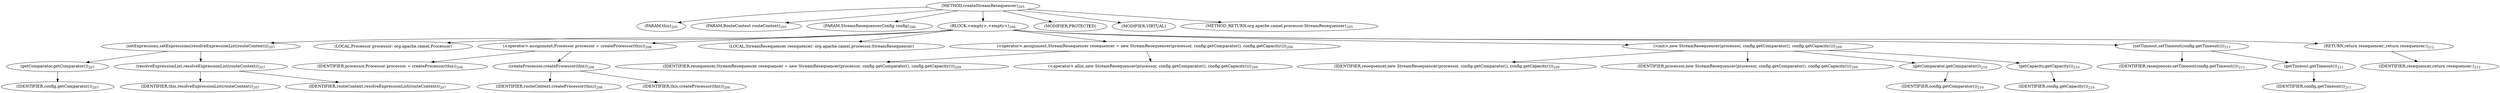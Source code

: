digraph "createStreamResequencer" {  
"415" [label = <(METHOD,createStreamResequencer)<SUB>205</SUB>> ]
"45" [label = <(PARAM,this)<SUB>205</SUB>> ]
"416" [label = <(PARAM,RouteContext routeContext)<SUB>205</SUB>> ]
"417" [label = <(PARAM,StreamResequencerConfig config)<SUB>206</SUB>> ]
"418" [label = <(BLOCK,&lt;empty&gt;,&lt;empty&gt;)<SUB>206</SUB>> ]
"419" [label = <(setExpressions,setExpressions(resolveExpressionList(routeContext)))<SUB>207</SUB>> ]
"420" [label = <(getComparator,getComparator())<SUB>207</SUB>> ]
"421" [label = <(IDENTIFIER,config,getComparator())<SUB>207</SUB>> ]
"422" [label = <(resolveExpressionList,resolveExpressionList(routeContext))<SUB>207</SUB>> ]
"44" [label = <(IDENTIFIER,this,resolveExpressionList(routeContext))<SUB>207</SUB>> ]
"423" [label = <(IDENTIFIER,routeContext,resolveExpressionList(routeContext))<SUB>207</SUB>> ]
"424" [label = <(LOCAL,Processor processor: org.apache.camel.Processor)> ]
"425" [label = <(&lt;operator&gt;.assignment,Processor processor = createProcessor(this))<SUB>208</SUB>> ]
"426" [label = <(IDENTIFIER,processor,Processor processor = createProcessor(this))<SUB>208</SUB>> ]
"427" [label = <(createProcessor,createProcessor(this))<SUB>208</SUB>> ]
"428" [label = <(IDENTIFIER,routeContext,createProcessor(this))<SUB>208</SUB>> ]
"46" [label = <(IDENTIFIER,this,createProcessor(this))<SUB>208</SUB>> ]
"48" [label = <(LOCAL,StreamResequencer resequencer: org.apache.camel.processor.StreamResequencer)> ]
"429" [label = <(&lt;operator&gt;.assignment,StreamResequencer resequencer = new StreamResequencer(processor, config.getComparator(), config.getCapacity()))<SUB>209</SUB>> ]
"430" [label = <(IDENTIFIER,resequencer,StreamResequencer resequencer = new StreamResequencer(processor, config.getComparator(), config.getCapacity()))<SUB>209</SUB>> ]
"431" [label = <(&lt;operator&gt;.alloc,new StreamResequencer(processor, config.getComparator(), config.getCapacity()))<SUB>209</SUB>> ]
"432" [label = <(&lt;init&gt;,new StreamResequencer(processor, config.getComparator(), config.getCapacity()))<SUB>209</SUB>> ]
"47" [label = <(IDENTIFIER,resequencer,new StreamResequencer(processor, config.getComparator(), config.getCapacity()))<SUB>209</SUB>> ]
"433" [label = <(IDENTIFIER,processor,new StreamResequencer(processor, config.getComparator(), config.getCapacity()))<SUB>209</SUB>> ]
"434" [label = <(getComparator,getComparator())<SUB>210</SUB>> ]
"435" [label = <(IDENTIFIER,config,getComparator())<SUB>210</SUB>> ]
"436" [label = <(getCapacity,getCapacity())<SUB>210</SUB>> ]
"437" [label = <(IDENTIFIER,config,getCapacity())<SUB>210</SUB>> ]
"438" [label = <(setTimeout,setTimeout(config.getTimeout()))<SUB>211</SUB>> ]
"439" [label = <(IDENTIFIER,resequencer,setTimeout(config.getTimeout()))<SUB>211</SUB>> ]
"440" [label = <(getTimeout,getTimeout())<SUB>211</SUB>> ]
"441" [label = <(IDENTIFIER,config,getTimeout())<SUB>211</SUB>> ]
"442" [label = <(RETURN,return resequencer;,return resequencer;)<SUB>212</SUB>> ]
"443" [label = <(IDENTIFIER,resequencer,return resequencer;)<SUB>212</SUB>> ]
"444" [label = <(MODIFIER,PROTECTED)> ]
"445" [label = <(MODIFIER,VIRTUAL)> ]
"446" [label = <(METHOD_RETURN,org.apache.camel.processor.StreamResequencer)<SUB>205</SUB>> ]
  "415" -> "45" 
  "415" -> "416" 
  "415" -> "417" 
  "415" -> "418" 
  "415" -> "444" 
  "415" -> "445" 
  "415" -> "446" 
  "418" -> "419" 
  "418" -> "424" 
  "418" -> "425" 
  "418" -> "48" 
  "418" -> "429" 
  "418" -> "432" 
  "418" -> "438" 
  "418" -> "442" 
  "419" -> "420" 
  "419" -> "422" 
  "420" -> "421" 
  "422" -> "44" 
  "422" -> "423" 
  "425" -> "426" 
  "425" -> "427" 
  "427" -> "428" 
  "427" -> "46" 
  "429" -> "430" 
  "429" -> "431" 
  "432" -> "47" 
  "432" -> "433" 
  "432" -> "434" 
  "432" -> "436" 
  "434" -> "435" 
  "436" -> "437" 
  "438" -> "439" 
  "438" -> "440" 
  "440" -> "441" 
  "442" -> "443" 
}
